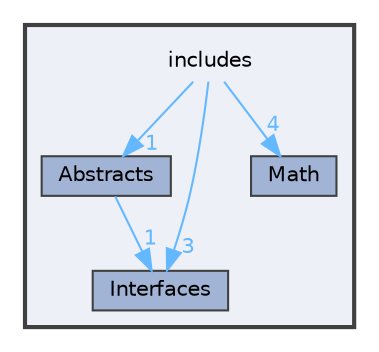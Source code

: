 digraph "includes"
{
 // LATEX_PDF_SIZE
  bgcolor="transparent";
  edge [fontname=Helvetica,fontsize=10,labelfontname=Helvetica,labelfontsize=10];
  node [fontname=Helvetica,fontsize=10,shape=box,height=0.2,width=0.4];
  compound=true
  subgraph clusterdir_09e761304027c904456130627fd4dcf5 {
    graph [ bgcolor="#edf0f7", pencolor="grey25", label="", fontname=Helvetica,fontsize=10 style="filled,bold", URL="dir_09e761304027c904456130627fd4dcf5.html",tooltip=""]
    dir_09e761304027c904456130627fd4dcf5 [shape=plaintext, label="includes"];
  dir_4cfe82375a34047f6a1e2dbeea3094e2 [label="Abstracts", fillcolor="#a2b4d6", color="grey25", style="filled", URL="dir_4cfe82375a34047f6a1e2dbeea3094e2.html",tooltip=""];
  dir_412eeee237c6dfd0aa32dd2ab797116a [label="Interfaces", fillcolor="#a2b4d6", color="grey25", style="filled", URL="dir_412eeee237c6dfd0aa32dd2ab797116a.html",tooltip=""];
  dir_f11516fd1edcc88995ec80cf5f12760c [label="Math", fillcolor="#a2b4d6", color="grey25", style="filled", URL="dir_f11516fd1edcc88995ec80cf5f12760c.html",tooltip=""];
  }
  dir_09e761304027c904456130627fd4dcf5->dir_412eeee237c6dfd0aa32dd2ab797116a [headlabel="3", labeldistance=1.5 headhref="dir_000002_000003.html" color="steelblue1" fontcolor="steelblue1"];
  dir_09e761304027c904456130627fd4dcf5->dir_4cfe82375a34047f6a1e2dbeea3094e2 [headlabel="1", labeldistance=1.5 headhref="dir_000002_000001.html" color="steelblue1" fontcolor="steelblue1"];
  dir_09e761304027c904456130627fd4dcf5->dir_f11516fd1edcc88995ec80cf5f12760c [headlabel="4", labeldistance=1.5 headhref="dir_000002_000004.html" color="steelblue1" fontcolor="steelblue1"];
  dir_4cfe82375a34047f6a1e2dbeea3094e2->dir_412eeee237c6dfd0aa32dd2ab797116a [headlabel="1", labeldistance=1.5 headhref="dir_000001_000003.html" color="steelblue1" fontcolor="steelblue1"];
}
